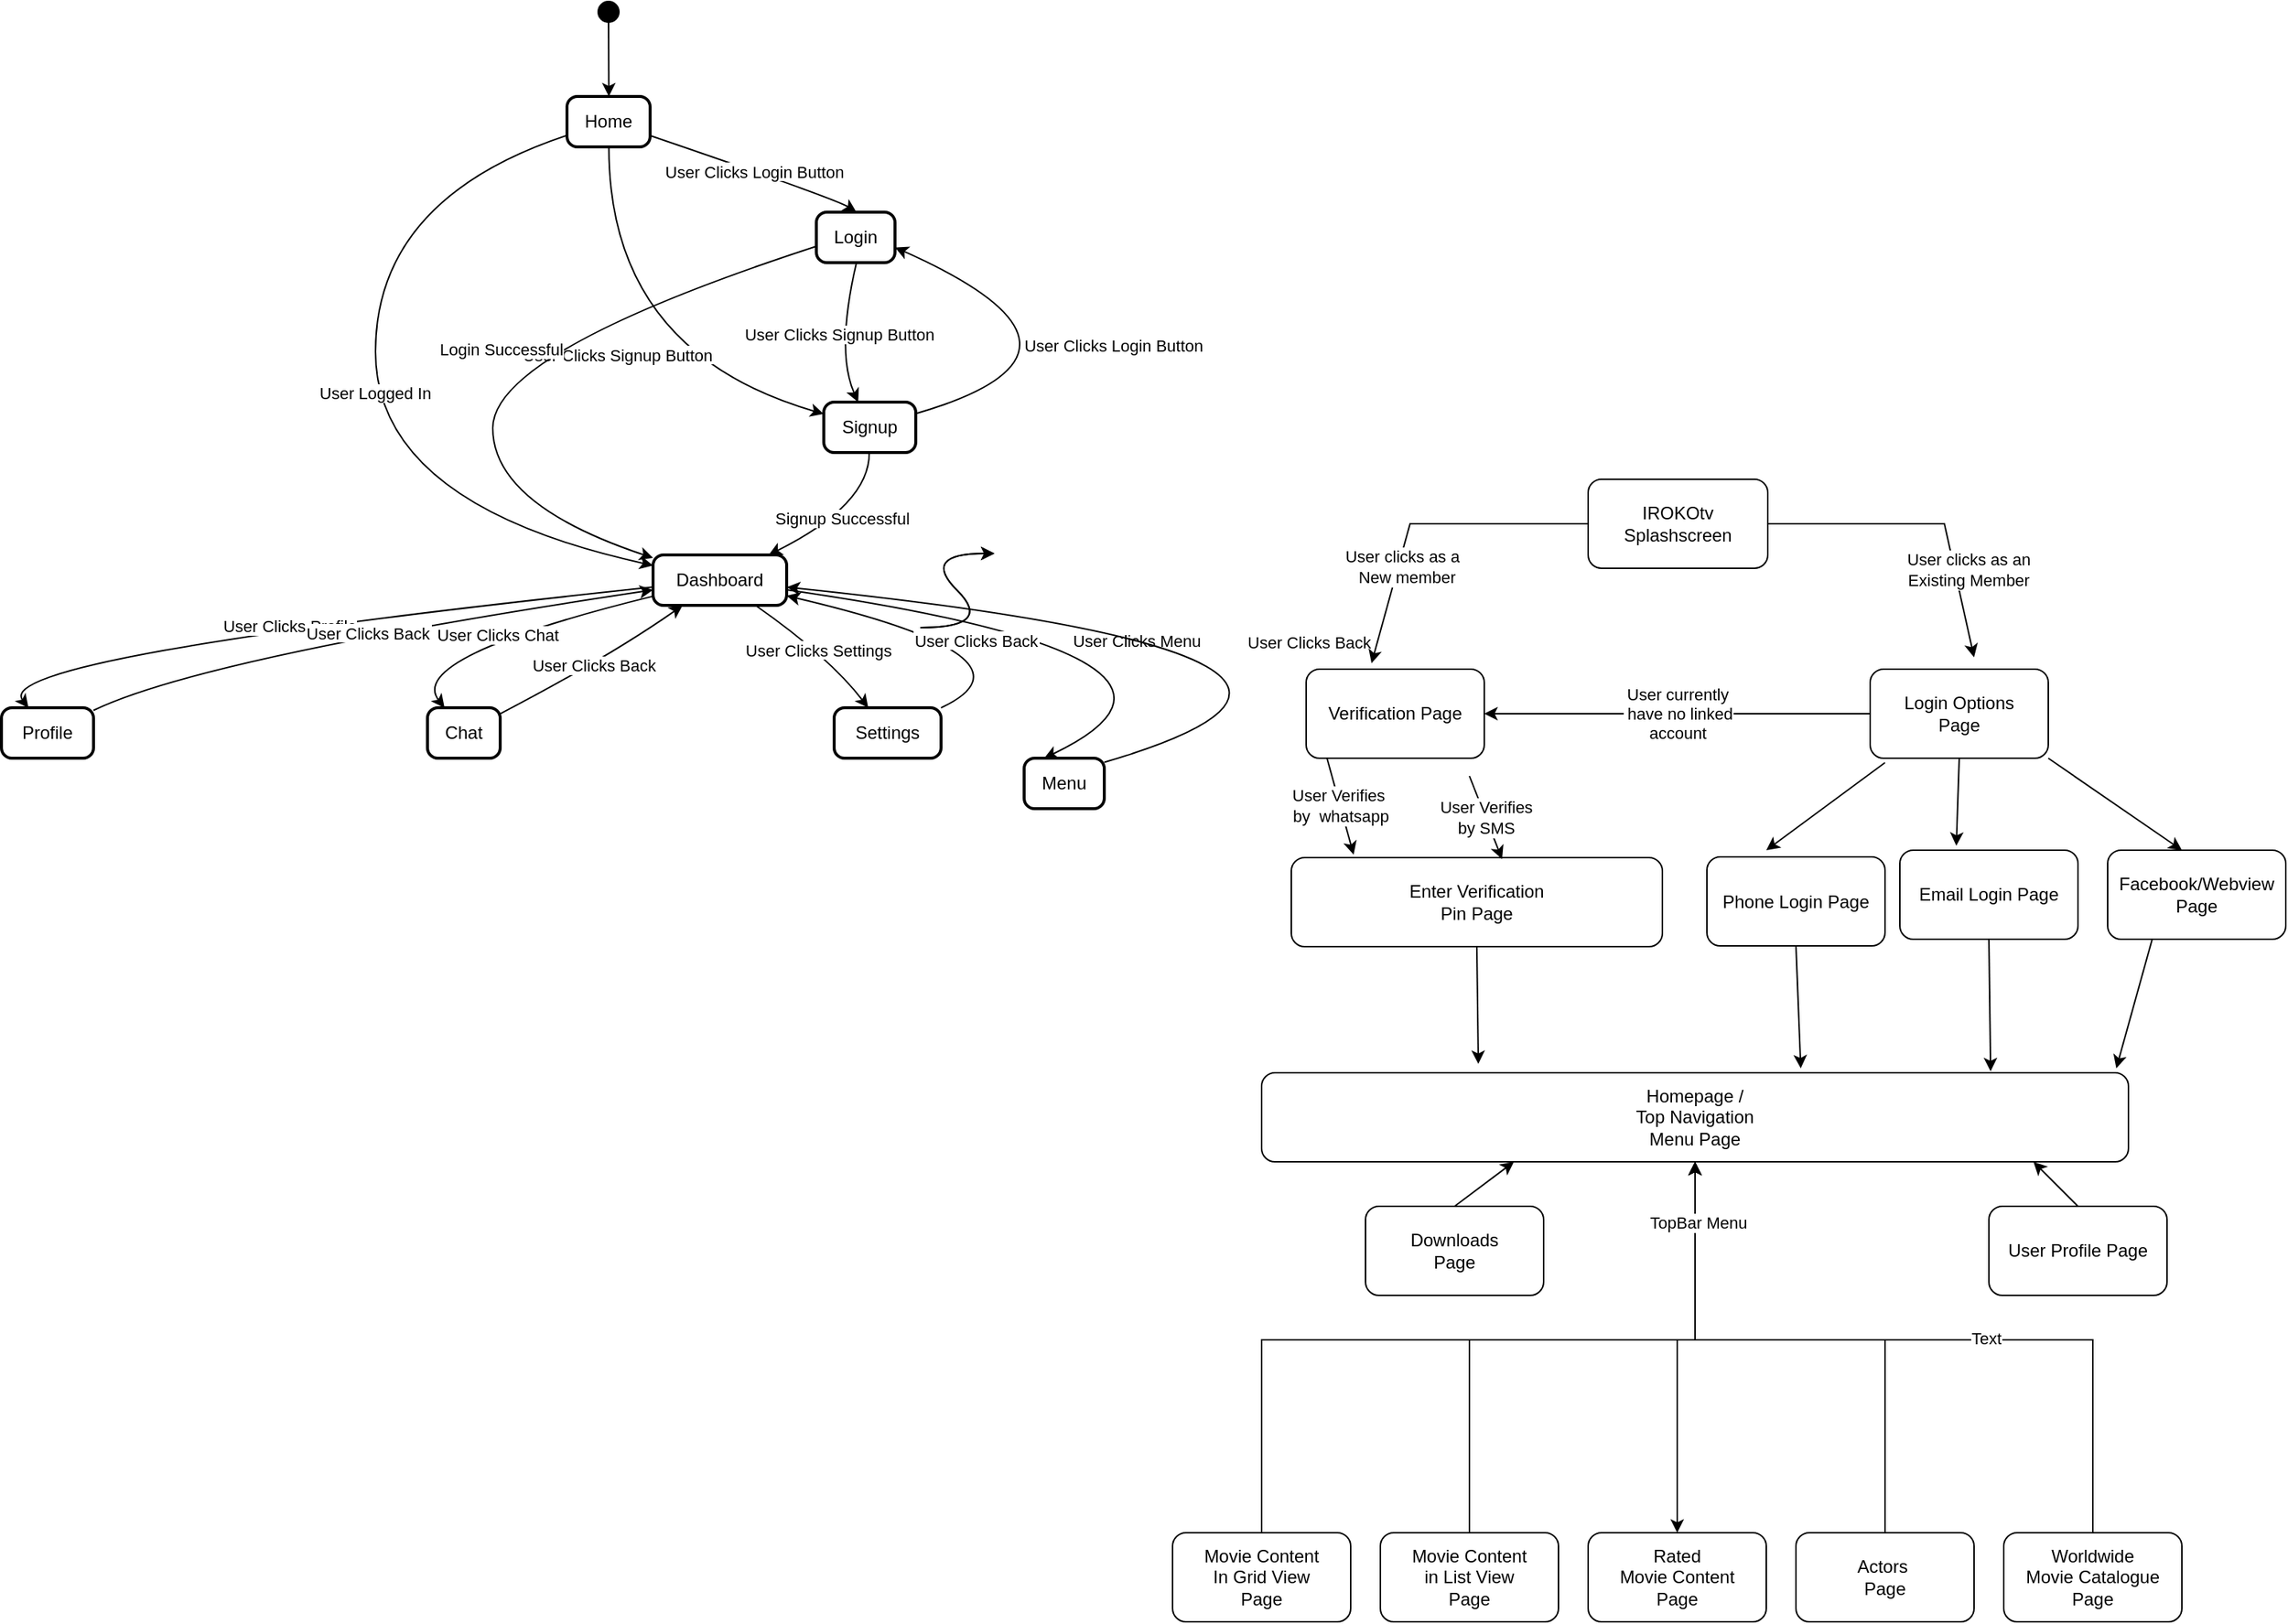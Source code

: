 <mxfile version="21.1.5" type="github">
  <diagram name="Page-1" id="uOVy3wJpzC3XcZ-4sTor">
    <mxGraphModel dx="880" dy="476" grid="1" gridSize="10" guides="1" tooltips="1" connect="1" arrows="1" fold="1" page="1" pageScale="1" pageWidth="827" pageHeight="1169" math="0" shadow="0">
      <root>
        <mxCell id="0" />
        <mxCell id="1" parent="0" />
        <mxCell id="2" value="" style="ellipse;fillColor=strokeColor;" parent="1" vertex="1">
          <mxGeometry x="483" y="8" width="14" height="14" as="geometry" />
        </mxCell>
        <mxCell id="3" value="Home" style="rounded=1;absoluteArcSize=1;arcSize=14;whiteSpace=wrap;strokeWidth=2;" parent="1" vertex="1">
          <mxGeometry x="462" y="72" width="56" height="34" as="geometry" />
        </mxCell>
        <mxCell id="4" value="Login" style="rounded=1;absoluteArcSize=1;arcSize=14;whiteSpace=wrap;strokeWidth=2;" parent="1" vertex="1">
          <mxGeometry x="630" y="150" width="53" height="34" as="geometry" />
        </mxCell>
        <mxCell id="5" value="Signup" style="rounded=1;absoluteArcSize=1;arcSize=14;whiteSpace=wrap;strokeWidth=2;" parent="1" vertex="1">
          <mxGeometry x="635" y="278" width="62" height="34" as="geometry" />
        </mxCell>
        <mxCell id="6" value="Dashboard" style="rounded=1;absoluteArcSize=1;arcSize=14;whiteSpace=wrap;strokeWidth=2;" parent="1" vertex="1">
          <mxGeometry x="520" y="381" width="90" height="34" as="geometry" />
        </mxCell>
        <mxCell id="7" value="Profile" style="rounded=1;absoluteArcSize=1;arcSize=14;whiteSpace=wrap;strokeWidth=2;" parent="1" vertex="1">
          <mxGeometry x="81" y="484" width="62" height="34" as="geometry" />
        </mxCell>
        <mxCell id="8" value="Chat" style="rounded=1;absoluteArcSize=1;arcSize=14;whiteSpace=wrap;strokeWidth=2;" parent="1" vertex="1">
          <mxGeometry x="368" y="484" width="49" height="34" as="geometry" />
        </mxCell>
        <mxCell id="9" value="Settings" style="rounded=1;absoluteArcSize=1;arcSize=14;whiteSpace=wrap;strokeWidth=2;" parent="1" vertex="1">
          <mxGeometry x="642" y="484" width="72" height="34" as="geometry" />
        </mxCell>
        <mxCell id="10" value="Menu" style="rounded=1;absoluteArcSize=1;arcSize=14;whiteSpace=wrap;strokeWidth=2;" parent="1" vertex="1">
          <mxGeometry x="770" y="518" width="54" height="34" as="geometry" />
        </mxCell>
        <mxCell id="11" value="" style="curved=1;startArrow=none;;exitX=0.516;exitY=1;entryX=0.504;entryY=0;" parent="1" source="2" target="3" edge="1">
          <mxGeometry relative="1" as="geometry">
            <Array as="points" />
          </mxGeometry>
        </mxCell>
        <mxCell id="12" value="User Clicks Login Button" style="curved=1;startArrow=none;;exitX=1.007;exitY=0.779;entryX=0.51;entryY=0;" parent="1" source="3" target="4" edge="1">
          <mxGeometry relative="1" as="geometry">
            <Array as="points">
              <mxPoint x="643" y="141" />
            </Array>
          </mxGeometry>
        </mxCell>
        <mxCell id="13" value="User Clicks Signup Button" style="curved=1;startArrow=none;;exitX=0.504;exitY=1;entryX=-0.004;entryY=0.233;" parent="1" source="3" target="5" edge="1">
          <mxGeometry relative="1" as="geometry">
            <Array as="points">
              <mxPoint x="490" y="244" />
            </Array>
          </mxGeometry>
        </mxCell>
        <mxCell id="14" value="User Logged In" style="curved=1;startArrow=none;;exitX=0.001;exitY=0.772;entryX=-0.004;entryY=0.206;" parent="1" source="3" target="6" edge="1">
          <mxGeometry relative="1" as="geometry">
            <Array as="points">
              <mxPoint x="333" y="141" />
              <mxPoint x="333" y="347" />
            </Array>
          </mxGeometry>
        </mxCell>
        <mxCell id="15" value="Login Successful" style="curved=1;startArrow=none;;exitX=0.007;exitY=0.674;entryX=-0.004;entryY=0.056;" parent="1" source="4" target="6" edge="1">
          <mxGeometry relative="1" as="geometry">
            <Array as="points">
              <mxPoint x="412" y="244" />
              <mxPoint x="412" y="347" />
            </Array>
          </mxGeometry>
        </mxCell>
        <mxCell id="16" value="User Clicks Signup Button" style="curved=1;startArrow=none;;exitX=0.51;exitY=1;entryX=0.374;entryY=0;" parent="1" source="4" target="5" edge="1">
          <mxGeometry relative="1" as="geometry">
            <Array as="points">
              <mxPoint x="643" y="244" />
            </Array>
          </mxGeometry>
        </mxCell>
        <mxCell id="17" value="Signup Successful" style="curved=1;startArrow=none;;exitX=0.494;exitY=1;entryX=0.865;entryY=0;" parent="1" source="5" target="6" edge="1">
          <mxGeometry relative="1" as="geometry">
            <Array as="points">
              <mxPoint x="666" y="347" />
            </Array>
          </mxGeometry>
        </mxCell>
        <mxCell id="18" value="User Clicks Login Button" style="curved=1;startArrow=none;;exitX=0.992;exitY=0.233;entryX=1.013;entryY=0.704;" parent="1" source="5" target="4" edge="1">
          <mxGeometry relative="1" as="geometry">
            <Array as="points">
              <mxPoint x="841" y="244" />
            </Array>
          </mxGeometry>
        </mxCell>
        <mxCell id="19" value="User Clicks Profile" style="curved=1;startArrow=none;;exitX=-0.004;exitY=0.638;entryX=0.293;entryY=0;" parent="1" source="6" target="7" edge="1">
          <mxGeometry relative="1" as="geometry">
            <Array as="points">
              <mxPoint x="73" y="450" />
            </Array>
          </mxGeometry>
        </mxCell>
        <mxCell id="20" value="User Clicks Chat" style="curved=1;startArrow=none;;exitX=-0.004;exitY=0.821;entryX=0.235;entryY=0;" parent="1" source="6" target="8" edge="1">
          <mxGeometry relative="1" as="geometry">
            <Array as="points">
              <mxPoint x="353" y="450" />
            </Array>
          </mxGeometry>
        </mxCell>
        <mxCell id="21" value="User Clicks Settings" style="curved=1;startArrow=none;;exitX=0.767;exitY=1;entryX=0.319;entryY=0;" parent="1" source="6" target="9" edge="1">
          <mxGeometry relative="1" as="geometry">
            <Array as="points">
              <mxPoint x="639" y="450" />
            </Array>
          </mxGeometry>
        </mxCell>
        <mxCell id="22" value="User Clicks Menu" style="curved=1;startArrow=none;;exitX=0.991;exitY=0.687;entryX=0.25;entryY=0;" parent="1" source="6" target="10" edge="1">
          <mxGeometry relative="1" as="geometry">
            <Array as="points">
              <mxPoint x="926" y="450" />
            </Array>
          </mxGeometry>
        </mxCell>
        <mxCell id="23" value="User Clicks Back" style="curved=1;startArrow=none;;exitX=1.003;exitY=0.049;entryX=-0.004;entryY=0.695;" parent="1" source="7" target="6" edge="1">
          <mxGeometry relative="1" as="geometry">
            <Array as="points">
              <mxPoint x="217" y="450" />
            </Array>
          </mxGeometry>
        </mxCell>
        <mxCell id="24" value="User Clicks Back" style="curved=1;startArrow=none;;exitX=0.996;exitY=0.122;entryX=0.221;entryY=1;" parent="1" source="8" target="6" edge="1">
          <mxGeometry relative="1" as="geometry">
            <Array as="points">
              <mxPoint x="490" y="450" />
            </Array>
          </mxGeometry>
        </mxCell>
        <mxCell id="25" value="User Clicks Back" style="curved=1;startArrow=none;;exitX=1.001;exitY=0;entryX=0.991;entryY=0.804;" parent="1" source="9" target="6" edge="1">
          <mxGeometry relative="1" as="geometry">
            <Array as="points">
              <mxPoint x="787" y="450" />
            </Array>
          </mxGeometry>
        </mxCell>
        <mxCell id="26" value="User Clicks Back" style="curved=1;startArrow=none;;exitX=0.988;exitY=0.091;entryX=0.991;entryY=0.635;" parent="1" source="10" target="6" edge="1">
          <mxGeometry relative="1" as="geometry">
            <Array as="points">
              <mxPoint x="1065" y="450" />
            </Array>
          </mxGeometry>
        </mxCell>
        <mxCell id="NvMITWCKCepbra7Trw4n-26" value="IROKOtv Splashscreen" style="rounded=1;whiteSpace=wrap;html=1;" parent="1" vertex="1">
          <mxGeometry x="1150" y="330" width="121" height="60" as="geometry" />
        </mxCell>
        <mxCell id="NvMITWCKCepbra7Trw4n-27" value="" style="curved=1;endArrow=classic;html=1;rounded=0;" parent="1" edge="1">
          <mxGeometry width="50" height="50" relative="1" as="geometry">
            <mxPoint x="700" y="430" as="sourcePoint" />
            <mxPoint x="750" y="380" as="targetPoint" />
            <Array as="points">
              <mxPoint x="750" y="430" />
              <mxPoint x="700" y="380" />
            </Array>
          </mxGeometry>
        </mxCell>
        <mxCell id="NvMITWCKCepbra7Trw4n-28" value="" style="curved=1;endArrow=classic;html=1;rounded=0;" parent="1" edge="1">
          <mxGeometry width="50" height="50" relative="1" as="geometry">
            <mxPoint x="700" y="430" as="sourcePoint" />
            <mxPoint x="750" y="380" as="targetPoint" />
            <Array as="points">
              <mxPoint x="750" y="430" />
              <mxPoint x="700" y="380" />
            </Array>
          </mxGeometry>
        </mxCell>
        <mxCell id="Nohr3HzjhEe3dLsMJmQ7-26" value="Verification Page" style="rounded=1;whiteSpace=wrap;html=1;" vertex="1" parent="1">
          <mxGeometry x="960" y="458" width="120" height="60" as="geometry" />
        </mxCell>
        <mxCell id="Nohr3HzjhEe3dLsMJmQ7-27" value="Login Options&lt;br&gt;Page" style="rounded=1;whiteSpace=wrap;html=1;" vertex="1" parent="1">
          <mxGeometry x="1340" y="458" width="120" height="60" as="geometry" />
        </mxCell>
        <mxCell id="Nohr3HzjhEe3dLsMJmQ7-28" value="User clicks as an &lt;br&gt;Existing Member" style="endArrow=classic;html=1;rounded=0;exitX=1;exitY=0.5;exitDx=0;exitDy=0;" edge="1" parent="1" source="NvMITWCKCepbra7Trw4n-26">
          <mxGeometry x="0.451" y="9" width="50" height="50" relative="1" as="geometry">
            <mxPoint x="1170" y="400" as="sourcePoint" />
            <mxPoint x="1410" y="450" as="targetPoint" />
            <Array as="points">
              <mxPoint x="1390" y="360" />
            </Array>
            <mxPoint as="offset" />
          </mxGeometry>
        </mxCell>
        <mxCell id="Nohr3HzjhEe3dLsMJmQ7-29" value="User clicks as a&amp;nbsp;&lt;br&gt;&amp;nbsp;New member" style="endArrow=classic;html=1;rounded=0;exitX=0;exitY=0.5;exitDx=0;exitDy=0;entryX=0.367;entryY=-0.067;entryDx=0;entryDy=0;entryPerimeter=0;" edge="1" parent="1" source="NvMITWCKCepbra7Trw4n-26" target="Nohr3HzjhEe3dLsMJmQ7-26">
          <mxGeometry x="0.368" y="4" width="50" height="50" relative="1" as="geometry">
            <mxPoint x="1350" y="370" as="sourcePoint" />
            <mxPoint x="1430" y="460" as="targetPoint" />
            <Array as="points">
              <mxPoint x="1030" y="360" />
            </Array>
            <mxPoint as="offset" />
          </mxGeometry>
        </mxCell>
        <mxCell id="Nohr3HzjhEe3dLsMJmQ7-31" value="User currently&lt;br&gt;&amp;nbsp;have no linked &lt;br&gt;account" style="endArrow=classic;html=1;rounded=0;exitX=0;exitY=0.5;exitDx=0;exitDy=0;entryX=1;entryY=0.5;entryDx=0;entryDy=0;" edge="1" parent="1" source="Nohr3HzjhEe3dLsMJmQ7-27" target="Nohr3HzjhEe3dLsMJmQ7-26">
          <mxGeometry width="50" height="50" relative="1" as="geometry">
            <mxPoint x="1170" y="390" as="sourcePoint" />
            <mxPoint x="1220" y="340" as="targetPoint" />
          </mxGeometry>
        </mxCell>
        <mxCell id="Nohr3HzjhEe3dLsMJmQ7-32" value="Phone Login Page" style="rounded=1;whiteSpace=wrap;html=1;" vertex="1" parent="1">
          <mxGeometry x="1230" y="584.5" width="120" height="60" as="geometry" />
        </mxCell>
        <mxCell id="Nohr3HzjhEe3dLsMJmQ7-33" value="Email Login Page" style="rounded=1;whiteSpace=wrap;html=1;" vertex="1" parent="1">
          <mxGeometry x="1360" y="580" width="120" height="60" as="geometry" />
        </mxCell>
        <mxCell id="Nohr3HzjhEe3dLsMJmQ7-34" value="Facebook/Webview Page" style="rounded=1;whiteSpace=wrap;html=1;" vertex="1" parent="1">
          <mxGeometry x="1500" y="580" width="120" height="60" as="geometry" />
        </mxCell>
        <mxCell id="Nohr3HzjhEe3dLsMJmQ7-35" value="" style="endArrow=classic;html=1;rounded=0;exitX=0.083;exitY=1.05;exitDx=0;exitDy=0;exitPerimeter=0;" edge="1" parent="1" source="Nohr3HzjhEe3dLsMJmQ7-27">
          <mxGeometry width="50" height="50" relative="1" as="geometry">
            <mxPoint x="1170" y="570" as="sourcePoint" />
            <mxPoint x="1270" y="580" as="targetPoint" />
          </mxGeometry>
        </mxCell>
        <mxCell id="Nohr3HzjhEe3dLsMJmQ7-36" value="" style="endArrow=classic;html=1;rounded=0;exitX=0.083;exitY=1.05;exitDx=0;exitDy=0;exitPerimeter=0;entryX=0.317;entryY=-0.05;entryDx=0;entryDy=0;entryPerimeter=0;" edge="1" parent="1" target="Nohr3HzjhEe3dLsMJmQ7-33">
          <mxGeometry width="50" height="50" relative="1" as="geometry">
            <mxPoint x="1400" y="518" as="sourcePoint" />
            <mxPoint x="1320" y="577" as="targetPoint" />
          </mxGeometry>
        </mxCell>
        <mxCell id="Nohr3HzjhEe3dLsMJmQ7-37" value="" style="endArrow=classic;html=1;rounded=0;exitX=1;exitY=1;exitDx=0;exitDy=0;entryX=0.417;entryY=0;entryDx=0;entryDy=0;entryPerimeter=0;" edge="1" parent="1" source="Nohr3HzjhEe3dLsMJmQ7-27" target="Nohr3HzjhEe3dLsMJmQ7-34">
          <mxGeometry width="50" height="50" relative="1" as="geometry">
            <mxPoint x="1370" y="541" as="sourcePoint" />
            <mxPoint x="1290" y="600" as="targetPoint" />
          </mxGeometry>
        </mxCell>
        <mxCell id="Nohr3HzjhEe3dLsMJmQ7-39" value="Enter Verification &lt;br&gt;Pin Page" style="rounded=1;whiteSpace=wrap;html=1;" vertex="1" parent="1">
          <mxGeometry x="950" y="585" width="250" height="60" as="geometry" />
        </mxCell>
        <mxCell id="Nohr3HzjhEe3dLsMJmQ7-40" value="User Verifies&amp;nbsp;&lt;br&gt;by&amp;nbsp; whatsapp" style="endArrow=classic;html=1;rounded=0;entryX=0.168;entryY=-0.033;entryDx=0;entryDy=0;entryPerimeter=0;exitX=0.117;exitY=1;exitDx=0;exitDy=0;exitPerimeter=0;" edge="1" parent="1" source="Nohr3HzjhEe3dLsMJmQ7-26" target="Nohr3HzjhEe3dLsMJmQ7-39">
          <mxGeometry width="50" height="50" relative="1" as="geometry">
            <mxPoint x="1170" y="560" as="sourcePoint" />
            <mxPoint x="927" y="586.98" as="targetPoint" />
          </mxGeometry>
        </mxCell>
        <mxCell id="Nohr3HzjhEe3dLsMJmQ7-41" value="User Verifies&lt;br&gt;by SMS" style="endArrow=classic;html=1;rounded=0;entryX=0.568;entryY=0.017;entryDx=0;entryDy=0;entryPerimeter=0;" edge="1" parent="1" target="Nohr3HzjhEe3dLsMJmQ7-39">
          <mxGeometry width="50" height="50" relative="1" as="geometry">
            <mxPoint x="1070" y="530" as="sourcePoint" />
            <mxPoint x="937" y="597" as="targetPoint" />
          </mxGeometry>
        </mxCell>
        <mxCell id="Nohr3HzjhEe3dLsMJmQ7-60" value="" style="edgeStyle=orthogonalEdgeStyle;rounded=0;orthogonalLoop=1;jettySize=auto;html=1;" edge="1" parent="1" source="Nohr3HzjhEe3dLsMJmQ7-43" target="Nohr3HzjhEe3dLsMJmQ7-55">
          <mxGeometry relative="1" as="geometry">
            <Array as="points">
              <mxPoint x="1222" y="910" />
              <mxPoint x="1210" y="910" />
            </Array>
          </mxGeometry>
        </mxCell>
        <mxCell id="Nohr3HzjhEe3dLsMJmQ7-43" value="Homepage /&lt;br&gt;Top Navigation &lt;br&gt;Menu Page" style="rounded=1;whiteSpace=wrap;html=1;" vertex="1" parent="1">
          <mxGeometry x="930" y="730" width="584" height="60" as="geometry" />
        </mxCell>
        <mxCell id="Nohr3HzjhEe3dLsMJmQ7-45" value="" style="endArrow=classic;html=1;rounded=0;exitX=0.5;exitY=1;exitDx=0;exitDy=0;entryX=0.25;entryY=-0.1;entryDx=0;entryDy=0;entryPerimeter=0;" edge="1" parent="1" source="Nohr3HzjhEe3dLsMJmQ7-39" target="Nohr3HzjhEe3dLsMJmQ7-43">
          <mxGeometry width="50" height="50" relative="1" as="geometry">
            <mxPoint x="1170" y="630" as="sourcePoint" />
            <mxPoint x="1180" y="720" as="targetPoint" />
          </mxGeometry>
        </mxCell>
        <mxCell id="Nohr3HzjhEe3dLsMJmQ7-46" value="" style="endArrow=classic;html=1;rounded=0;entryX=0.986;entryY=-0.05;entryDx=0;entryDy=0;entryPerimeter=0;" edge="1" parent="1" target="Nohr3HzjhEe3dLsMJmQ7-43">
          <mxGeometry width="50" height="50" relative="1" as="geometry">
            <mxPoint x="1530" y="640" as="sourcePoint" />
            <mxPoint x="1574" y="713" as="targetPoint" />
          </mxGeometry>
        </mxCell>
        <mxCell id="Nohr3HzjhEe3dLsMJmQ7-47" value="" style="endArrow=classic;html=1;rounded=0;exitX=0.5;exitY=1;exitDx=0;exitDy=0;entryX=0.841;entryY=-0.017;entryDx=0;entryDy=0;entryPerimeter=0;" edge="1" parent="1" source="Nohr3HzjhEe3dLsMJmQ7-33" target="Nohr3HzjhEe3dLsMJmQ7-43">
          <mxGeometry width="50" height="50" relative="1" as="geometry">
            <mxPoint x="1418" y="645" as="sourcePoint" />
            <mxPoint x="1442" y="718" as="targetPoint" />
          </mxGeometry>
        </mxCell>
        <mxCell id="Nohr3HzjhEe3dLsMJmQ7-48" value="" style="endArrow=classic;html=1;rounded=0;exitX=0.5;exitY=1;exitDx=0;exitDy=0;entryX=0.622;entryY=-0.05;entryDx=0;entryDy=0;entryPerimeter=0;" edge="1" parent="1" source="Nohr3HzjhEe3dLsMJmQ7-32" target="Nohr3HzjhEe3dLsMJmQ7-43">
          <mxGeometry width="50" height="50" relative="1" as="geometry">
            <mxPoint x="1290" y="650" as="sourcePoint" />
            <mxPoint x="1314" y="723" as="targetPoint" />
          </mxGeometry>
        </mxCell>
        <mxCell id="Nohr3HzjhEe3dLsMJmQ7-61" value="" style="edgeStyle=orthogonalEdgeStyle;rounded=0;orthogonalLoop=1;jettySize=auto;html=1;" edge="1" parent="1" source="Nohr3HzjhEe3dLsMJmQ7-54" target="Nohr3HzjhEe3dLsMJmQ7-43">
          <mxGeometry relative="1" as="geometry">
            <Array as="points">
              <mxPoint x="1350" y="910" />
              <mxPoint x="1222" y="910" />
            </Array>
          </mxGeometry>
        </mxCell>
        <mxCell id="Nohr3HzjhEe3dLsMJmQ7-54" value="Actors&amp;nbsp;&lt;br&gt;Page" style="rounded=1;whiteSpace=wrap;html=1;" vertex="1" parent="1">
          <mxGeometry x="1290" y="1040" width="120" height="60" as="geometry" />
        </mxCell>
        <mxCell id="Nohr3HzjhEe3dLsMJmQ7-55" value="Rated &lt;br&gt;Movie Content&lt;br&gt;Page" style="rounded=1;whiteSpace=wrap;html=1;" vertex="1" parent="1">
          <mxGeometry x="1150" y="1040" width="120" height="60" as="geometry" />
        </mxCell>
        <mxCell id="Nohr3HzjhEe3dLsMJmQ7-64" value="" style="edgeStyle=orthogonalEdgeStyle;rounded=0;orthogonalLoop=1;jettySize=auto;html=1;" edge="1" parent="1" source="Nohr3HzjhEe3dLsMJmQ7-56" target="Nohr3HzjhEe3dLsMJmQ7-43">
          <mxGeometry relative="1" as="geometry">
            <Array as="points">
              <mxPoint x="1070" y="910" />
              <mxPoint x="1222" y="910" />
            </Array>
          </mxGeometry>
        </mxCell>
        <mxCell id="Nohr3HzjhEe3dLsMJmQ7-56" value="Movie Content &lt;br&gt;in List View&lt;br&gt;Page" style="rounded=1;whiteSpace=wrap;html=1;" vertex="1" parent="1">
          <mxGeometry x="1010" y="1040" width="120" height="60" as="geometry" />
        </mxCell>
        <mxCell id="Nohr3HzjhEe3dLsMJmQ7-63" value="" style="edgeStyle=orthogonalEdgeStyle;rounded=0;orthogonalLoop=1;jettySize=auto;html=1;" edge="1" parent="1" source="Nohr3HzjhEe3dLsMJmQ7-57" target="Nohr3HzjhEe3dLsMJmQ7-43">
          <mxGeometry relative="1" as="geometry">
            <Array as="points">
              <mxPoint x="930" y="910" />
              <mxPoint x="1222" y="910" />
            </Array>
          </mxGeometry>
        </mxCell>
        <mxCell id="Nohr3HzjhEe3dLsMJmQ7-57" value="Movie Content &lt;br&gt;In Grid View &lt;br&gt;Page" style="rounded=1;whiteSpace=wrap;html=1;" vertex="1" parent="1">
          <mxGeometry x="870" y="1040" width="120" height="60" as="geometry" />
        </mxCell>
        <mxCell id="Nohr3HzjhEe3dLsMJmQ7-58" value="Downloads &lt;br&gt;Page" style="rounded=1;whiteSpace=wrap;html=1;" vertex="1" parent="1">
          <mxGeometry x="1000" y="820" width="120" height="60" as="geometry" />
        </mxCell>
        <mxCell id="Nohr3HzjhEe3dLsMJmQ7-62" value="" style="edgeStyle=orthogonalEdgeStyle;rounded=0;orthogonalLoop=1;jettySize=auto;html=1;" edge="1" parent="1" source="Nohr3HzjhEe3dLsMJmQ7-59" target="Nohr3HzjhEe3dLsMJmQ7-43">
          <mxGeometry relative="1" as="geometry">
            <Array as="points">
              <mxPoint x="1490" y="910" />
              <mxPoint x="1222" y="910" />
            </Array>
          </mxGeometry>
        </mxCell>
        <mxCell id="Nohr3HzjhEe3dLsMJmQ7-65" value="Text" style="edgeLabel;html=1;align=center;verticalAlign=middle;resizable=0;points=[];" vertex="1" connectable="0" parent="Nohr3HzjhEe3dLsMJmQ7-62">
          <mxGeometry x="-0.22" y="-1" relative="1" as="geometry">
            <mxPoint as="offset" />
          </mxGeometry>
        </mxCell>
        <mxCell id="Nohr3HzjhEe3dLsMJmQ7-66" value="TopBar Menu" style="edgeLabel;html=1;align=center;verticalAlign=middle;resizable=0;points=[];" vertex="1" connectable="0" parent="Nohr3HzjhEe3dLsMJmQ7-62">
          <mxGeometry x="0.842" y="-2" relative="1" as="geometry">
            <mxPoint as="offset" />
          </mxGeometry>
        </mxCell>
        <mxCell id="Nohr3HzjhEe3dLsMJmQ7-59" value="Worldwide&lt;br&gt;Movie Catalogue &lt;br&gt;Page" style="rounded=1;whiteSpace=wrap;html=1;" vertex="1" parent="1">
          <mxGeometry x="1430" y="1040" width="120" height="60" as="geometry" />
        </mxCell>
        <mxCell id="Nohr3HzjhEe3dLsMJmQ7-67" value="User Profile Page" style="rounded=1;whiteSpace=wrap;html=1;" vertex="1" parent="1">
          <mxGeometry x="1420" y="820" width="120" height="60" as="geometry" />
        </mxCell>
        <mxCell id="Nohr3HzjhEe3dLsMJmQ7-71" value="" style="endArrow=classic;html=1;rounded=0;exitX=0.5;exitY=0;exitDx=0;exitDy=0;" edge="1" parent="1" source="Nohr3HzjhEe3dLsMJmQ7-67">
          <mxGeometry width="50" height="50" relative="1" as="geometry">
            <mxPoint x="1400" y="840" as="sourcePoint" />
            <mxPoint x="1450" y="790" as="targetPoint" />
          </mxGeometry>
        </mxCell>
        <mxCell id="Nohr3HzjhEe3dLsMJmQ7-72" value="" style="endArrow=classic;html=1;rounded=0;" edge="1" parent="1">
          <mxGeometry width="50" height="50" relative="1" as="geometry">
            <mxPoint x="1060" y="820" as="sourcePoint" />
            <mxPoint x="1100" y="790" as="targetPoint" />
          </mxGeometry>
        </mxCell>
      </root>
    </mxGraphModel>
  </diagram>
</mxfile>
